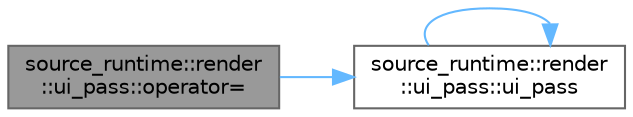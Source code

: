 digraph "source_runtime::render::ui_pass::operator="
{
 // LATEX_PDF_SIZE
  bgcolor="transparent";
  edge [fontname=Helvetica,fontsize=10,labelfontname=Helvetica,labelfontsize=10];
  node [fontname=Helvetica,fontsize=10,shape=box,height=0.2,width=0.4];
  rankdir="LR";
  Node1 [id="Node000001",label="source_runtime::render\l::ui_pass::operator=",height=0.2,width=0.4,color="gray40", fillcolor="grey60", style="filled", fontcolor="black",tooltip=" "];
  Node1 -> Node2 [id="edge1_Node000001_Node000002",color="steelblue1",style="solid",tooltip=" "];
  Node2 [id="Node000002",label="source_runtime::render\l::ui_pass::ui_pass",height=0.2,width=0.4,color="grey40", fillcolor="white", style="filled",URL="$classsource__runtime_1_1render_1_1ui__pass.html#ae1da0959a7bcd5c2c8fef684da22abad",tooltip=" "];
  Node2 -> Node2 [id="edge2_Node000002_Node000002",color="steelblue1",style="solid",tooltip=" "];
}

